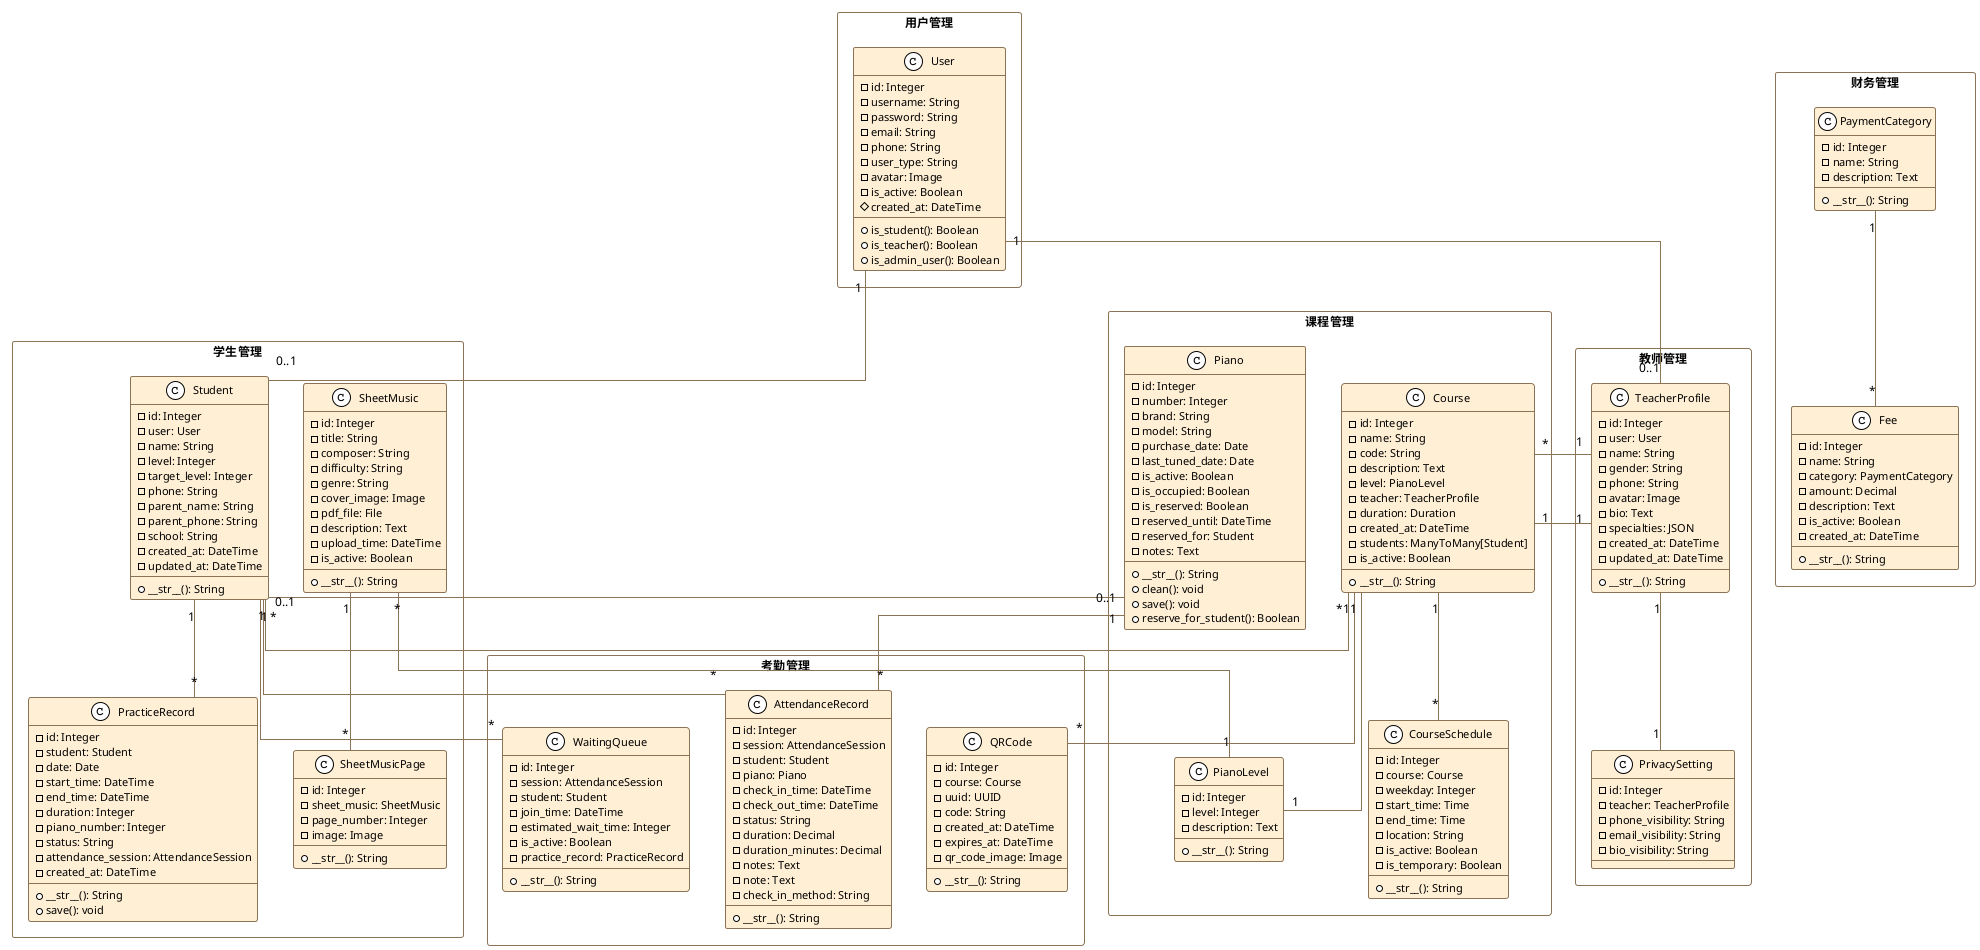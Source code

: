 @startuml 苗韵钢琴管理系统类图

' 设置主题和样式
!theme plain
skinparam backgroundColor white
skinparam ClassBackgroundColor #FFEFD5
skinparam ClassBorderColor #8B7355
skinparam PackageBackgroundColor transparent
skinparam PackageBorderColor #8B7355
skinparam ArrowColor #8B7355
skinparam linetype ortho
skinparam packageStyle rectangle
skinparam classFontName Microsoft YaHei
skinparam packageFontName Microsoft YaHei
skinparam defaultFontSize 12
skinparam classAttributeFontSize 11

' 用户管理包
package "用户管理" {
    class User {
        - id: Integer
        - username: String
        - password: String
        - email: String
        - phone: String
        - user_type: String
        - avatar: Image
        - is_active: Boolean
        # created_at: DateTime
        + is_student(): Boolean
        + is_teacher(): Boolean
        + is_admin_user(): Boolean
    }
}

' 学生管理包
package "学生管理" {
    class Student {
        - id: Integer
        - user: User
        - name: String
        - level: Integer
        - target_level: Integer
        - phone: String
        - parent_name: String
        - parent_phone: String
        - school: String
        - created_at: DateTime
        - updated_at: DateTime
        + __str__(): String
    }

    class PracticeRecord {
        - id: Integer
        - student: Student
        - date: Date
        - start_time: DateTime
        - end_time: DateTime
        - duration: Integer
        - piano_number: Integer
        - status: String
        - attendance_session: AttendanceSession
        - created_at: DateTime
        + __str__(): String
        + save(): void
    }

    class SheetMusic {
        - id: Integer
        - title: String
        - composer: String
        - difficulty: String
        - genre: String
        - cover_image: Image
        - pdf_file: File
        - description: Text
        - upload_time: DateTime
        - is_active: Boolean
        + __str__(): String
    }

    class SheetMusicPage {
        - id: Integer
        - sheet_music: SheetMusic
        - page_number: Integer
        - image: Image
        + __str__(): String
    }
}

' 教师管理包
package "教师管理" {
    class TeacherProfile {
        - id: Integer
        - user: User
        - name: String
        - gender: String
        - phone: String
        - avatar: Image
        - bio: Text
        - specialties: JSON
        - created_at: DateTime
        - updated_at: DateTime
        + __str__(): String
    }

    class PrivacySetting {
        - id: Integer
        - teacher: TeacherProfile
        - phone_visibility: String
        - email_visibility: String
        - bio_visibility: String
    }
}

' 课程管理包
package "课程管理" {
    class PianoLevel {
        - id: Integer
        - level: Integer
        - description: Text
        + __str__(): String
    }

    class Piano {
        - id: Integer
        - number: Integer
        - brand: String
        - model: String
        - purchase_date: Date
        - last_tuned_date: Date
        - is_active: Boolean
        - is_occupied: Boolean
        - is_reserved: Boolean
        - reserved_until: DateTime
        - reserved_for: Student
        - notes: Text
        + __str__(): String
        + clean(): void
        + save(): void
        + reserve_for_student(): Boolean
    }

    class Course {
        - id: Integer
        - name: String
        - code: String
        - description: Text
        - level: PianoLevel
        - teacher: TeacherProfile
        - duration: Duration
        - created_at: DateTime
        - students: ManyToMany[Student]
        - is_active: Boolean
        + __str__(): String
    }

    class CourseSchedule {
        - id: Integer
        - course: Course
        - weekday: Integer
        - start_time: Time
        - end_time: Time
        - location: String
        - is_active: Boolean
        - is_temporary: Boolean
        + __str__(): String
    }
}

' 考勤管理包
package "考勤管理" {
    class QRCode {
        - id: Integer
        - course: Course
        - uuid: UUID
        - code: String
        - created_at: DateTime
        - expires_at: DateTime
        - qr_code_image: Image
        + __str__(): String
    }

    class AttendanceRecord {
        - id: Integer
        - session: AttendanceSession
        - student: Student
        - piano: Piano
        - check_in_time: DateTime
        - check_out_time: DateTime
        - status: String
        - duration: Decimal
        - duration_minutes: Decimal
        - notes: Text
        - note: Text
        - check_in_method: String
        + __str__(): String
    }

    class WaitingQueue {
        - id: Integer
        - session: AttendanceSession
        - student: Student
        - join_time: DateTime
        - estimated_wait_time: Integer
        - is_active: Boolean
        - practice_record: PracticeRecord
        + __str__(): String
    }
}

' 财务管理包
package "财务管理" {
    class PaymentCategory {
        - id: Integer
        - name: String
        - description: Text
        + __str__(): String
    }

    class Fee {
        - id: Integer
        - name: String
        - category: PaymentCategory
        - amount: Decimal
        - description: Text
        - is_active: Boolean
        - created_at: DateTime
        + __str__(): String
    }
}

' 定义关系
User "1" -- "0..1" Student
User "1" -- "0..1" TeacherProfile

Student "1" -- "*" PracticeRecord
Student "*" -- "*" Course
Student "1" -- "*" AttendanceRecord
Student "1" -- "*" WaitingQueue

TeacherProfile "1" -- "1" PrivacySetting
TeacherProfile "1" -- "*" Course

Course "1" -- "*" CourseSchedule
Course "1" -- "*" QRCode
Course "1" -- "1" PianoLevel
Course "1" -- "1" TeacherProfile

Piano "1" -- "*" AttendanceRecord
Piano "0..1" -- "0..1" Student

SheetMusic "1" -- "*" SheetMusicPage
SheetMusic "*" -- "1" PianoLevel

PaymentCategory "1" -- "*" Fee

@enduml 